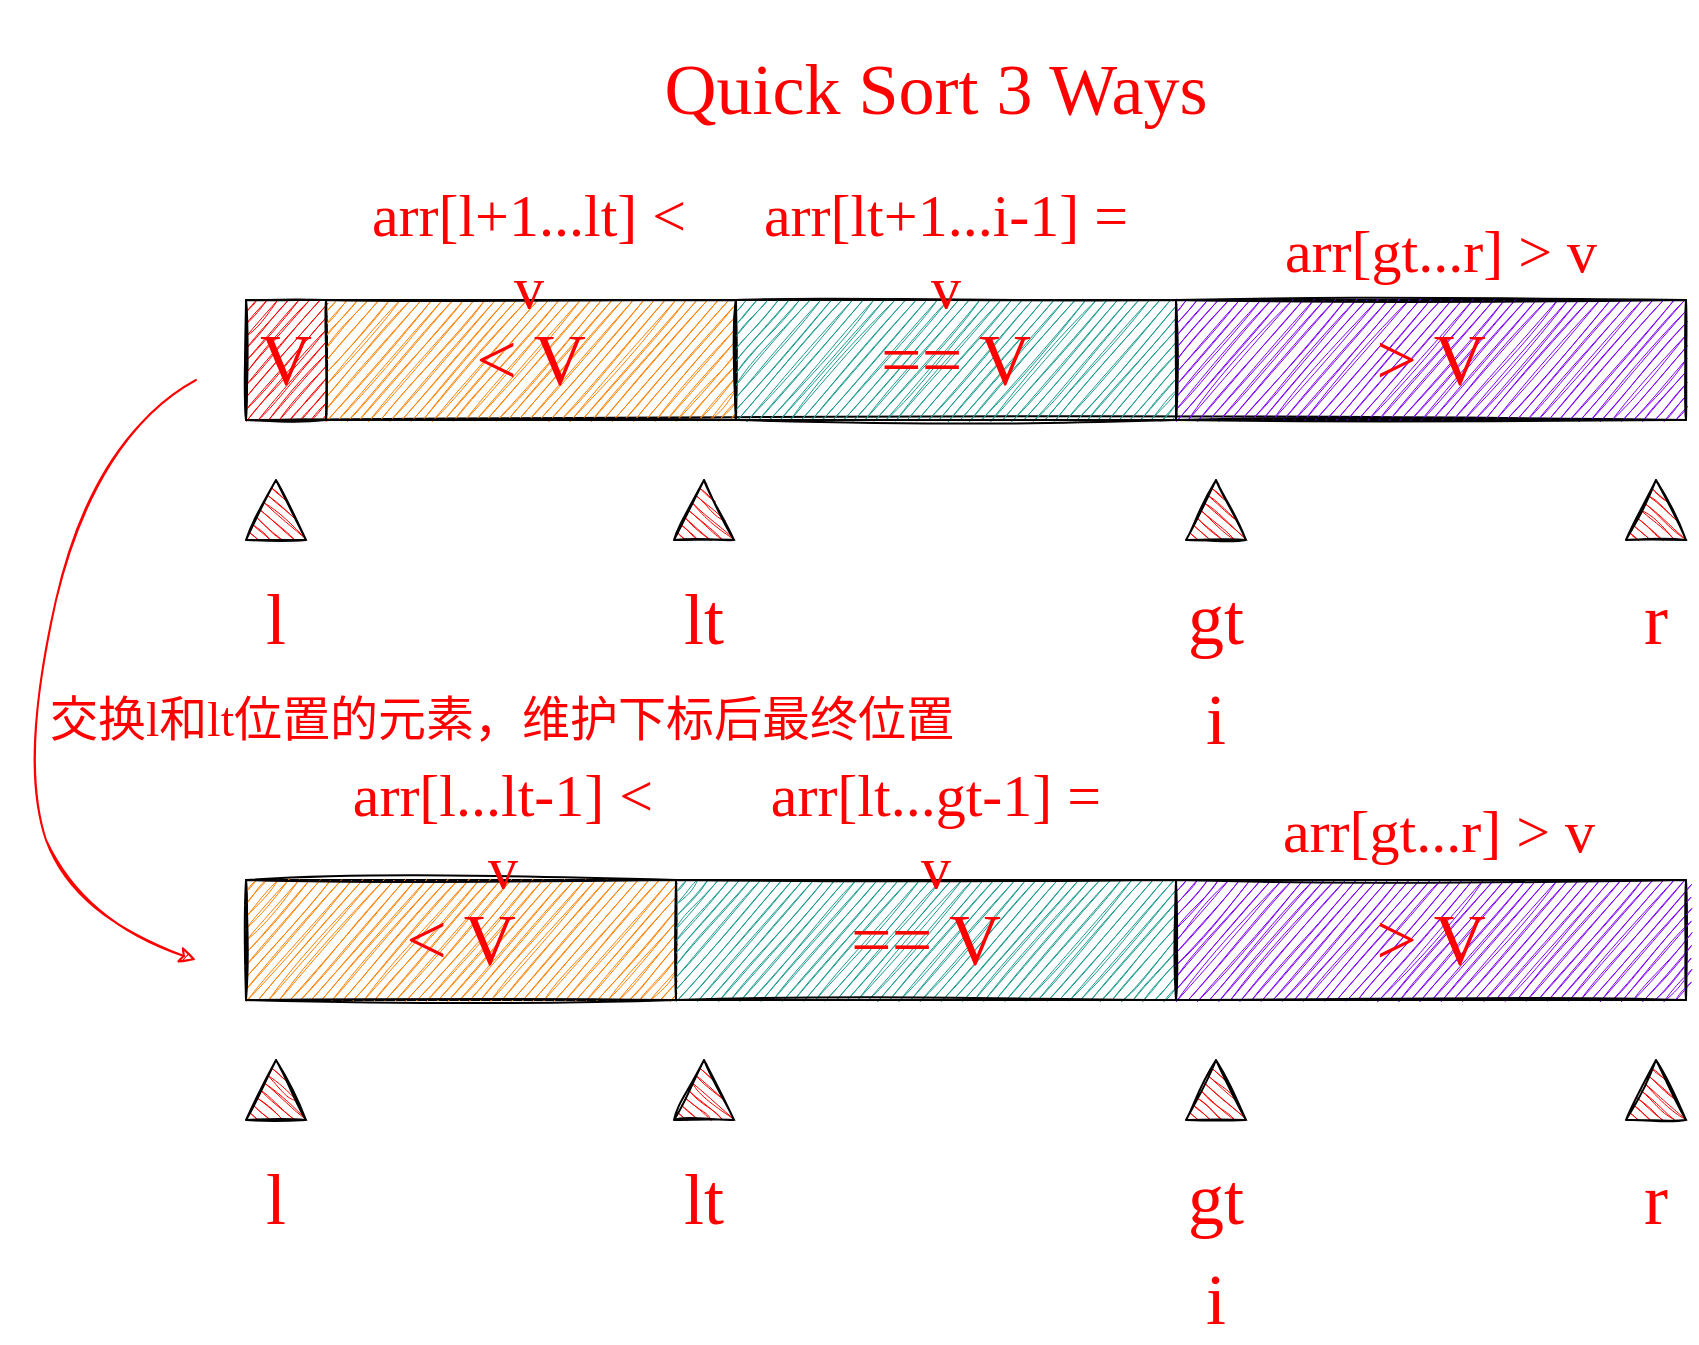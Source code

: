 <mxfile version="14.8.0" type="github">
  <diagram id="f4Jtv3EzpbeXqQIIySBX" name="Page-1">
    <mxGraphModel dx="1038" dy="547" grid="1" gridSize="10" guides="1" tooltips="1" connect="1" arrows="1" fold="1" page="1" pageScale="1" pageWidth="827" pageHeight="1169" math="0" shadow="0">
      <root>
        <mxCell id="0" />
        <mxCell id="1" parent="0" />
        <mxCell id="07eXpKuHjfGkqYtCzAo8-1" value="" style="rounded=0;whiteSpace=wrap;html=1;sketch=1;" vertex="1" parent="1">
          <mxGeometry x="165" y="190" width="720" height="60" as="geometry" />
        </mxCell>
        <mxCell id="07eXpKuHjfGkqYtCzAo8-2" value="Quick Sort 3 Ways" style="text;html=1;strokeColor=none;fillColor=none;align=center;verticalAlign=middle;whiteSpace=wrap;rounded=0;fontFamily=中国式手写风;fontSize=36;fontColor=#FF0000;sketch=1;" vertex="1" parent="1">
          <mxGeometry x="365" y="40" width="290" height="90" as="geometry" />
        </mxCell>
        <mxCell id="07eXpKuHjfGkqYtCzAo8-3" value="V" style="rounded=0;whiteSpace=wrap;html=1;fontFamily=中国式手写风;fontSize=36;fontColor=#FF0000;fillColor=#FF0000;sketch=1;" vertex="1" parent="1">
          <mxGeometry x="165" y="190" width="40" height="60" as="geometry" />
        </mxCell>
        <mxCell id="07eXpKuHjfGkqYtCzAo8-4" value="&amp;lt; V" style="rounded=0;whiteSpace=wrap;html=1;fontFamily=中国式手写风;fontSize=36;fontColor=#FF0000;fillColor=#FF8000;sketch=1;" vertex="1" parent="1">
          <mxGeometry x="205" y="190" width="205" height="60" as="geometry" />
        </mxCell>
        <mxCell id="07eXpKuHjfGkqYtCzAo8-5" value="== V" style="rounded=0;whiteSpace=wrap;html=1;fontFamily=中国式手写风;fontSize=36;fontColor=#FF0000;fillColor=#199C8E;sketch=1;" vertex="1" parent="1">
          <mxGeometry x="410" y="190" width="220" height="60" as="geometry" />
        </mxCell>
        <mxCell id="07eXpKuHjfGkqYtCzAo8-7" value="&amp;gt; V" style="rounded=0;whiteSpace=wrap;html=1;fontFamily=中国式手写风;fontSize=36;fontColor=#FF0000;fillColor=#7F00FF;sketch=1;" vertex="1" parent="1">
          <mxGeometry x="630" y="190" width="255" height="60" as="geometry" />
        </mxCell>
        <mxCell id="07eXpKuHjfGkqYtCzAo8-8" value="" style="triangle;whiteSpace=wrap;html=1;fontFamily=中国式手写风;fontSize=36;fontColor=#FF0000;rotation=-90;fillColor=#FF0000;sketch=1;" vertex="1" parent="1">
          <mxGeometry x="165" y="280" width="30" height="30" as="geometry" />
        </mxCell>
        <mxCell id="07eXpKuHjfGkqYtCzAo8-9" value="" style="triangle;whiteSpace=wrap;html=1;fontFamily=中国式手写风;fontSize=36;fontColor=#FF0000;rotation=-90;fillColor=#FF0000;sketch=1;" vertex="1" parent="1">
          <mxGeometry x="379" y="280" width="30" height="30" as="geometry" />
        </mxCell>
        <mxCell id="07eXpKuHjfGkqYtCzAo8-11" value="" style="triangle;whiteSpace=wrap;html=1;fontFamily=中国式手写风;fontSize=36;fontColor=#FF0000;rotation=-90;fillColor=#FF0000;sketch=1;" vertex="1" parent="1">
          <mxGeometry x="635" y="280" width="30" height="30" as="geometry" />
        </mxCell>
        <mxCell id="07eXpKuHjfGkqYtCzAo8-12" value="" style="triangle;whiteSpace=wrap;html=1;fontFamily=中国式手写风;fontSize=36;fontColor=#FF0000;rotation=-90;fillColor=#FF0000;sketch=1;" vertex="1" parent="1">
          <mxGeometry x="855" y="280" width="30" height="30" as="geometry" />
        </mxCell>
        <mxCell id="07eXpKuHjfGkqYtCzAo8-13" value="l" style="text;html=1;strokeColor=none;fillColor=none;align=center;verticalAlign=middle;whiteSpace=wrap;rounded=0;fontFamily=中国式手写风;fontSize=36;fontColor=#FF0000;sketch=1;" vertex="1" parent="1">
          <mxGeometry x="160" y="340" width="40" height="20" as="geometry" />
        </mxCell>
        <mxCell id="07eXpKuHjfGkqYtCzAo8-14" value="lt" style="text;html=1;strokeColor=none;fillColor=none;align=center;verticalAlign=middle;whiteSpace=wrap;rounded=0;fontFamily=中国式手写风;fontSize=36;fontColor=#FF0000;sketch=1;" vertex="1" parent="1">
          <mxGeometry x="374" y="340" width="40" height="20" as="geometry" />
        </mxCell>
        <mxCell id="07eXpKuHjfGkqYtCzAo8-15" value="i" style="text;html=1;strokeColor=none;fillColor=none;align=center;verticalAlign=middle;whiteSpace=wrap;rounded=0;fontFamily=中国式手写风;fontSize=36;fontColor=#FF0000;sketch=1;" vertex="1" parent="1">
          <mxGeometry x="630" y="390" width="40" height="20" as="geometry" />
        </mxCell>
        <mxCell id="07eXpKuHjfGkqYtCzAo8-16" value="gt" style="text;html=1;strokeColor=none;fillColor=none;align=center;verticalAlign=middle;whiteSpace=wrap;rounded=0;fontFamily=中国式手写风;fontSize=36;fontColor=#FF0000;sketch=1;" vertex="1" parent="1">
          <mxGeometry x="630" y="340" width="40" height="20" as="geometry" />
        </mxCell>
        <mxCell id="07eXpKuHjfGkqYtCzAo8-17" value="r" style="text;html=1;strokeColor=none;fillColor=none;align=center;verticalAlign=middle;whiteSpace=wrap;rounded=0;fontFamily=中国式手写风;fontSize=36;fontColor=#FF0000;sketch=1;" vertex="1" parent="1">
          <mxGeometry x="850" y="340" width="40" height="20" as="geometry" />
        </mxCell>
        <mxCell id="07eXpKuHjfGkqYtCzAo8-18" value="arr[l+1...lt] &amp;lt; v" style="text;html=1;strokeColor=none;fillColor=none;align=center;verticalAlign=middle;whiteSpace=wrap;rounded=0;fontFamily=中国式手写风;fontSize=30;fontColor=#FF0000;sketch=1;" vertex="1" parent="1">
          <mxGeometry x="225" y="140" width="162.5" height="50" as="geometry" />
        </mxCell>
        <mxCell id="07eXpKuHjfGkqYtCzAo8-19" value="arr[gt...r] &amp;gt; v" style="text;html=1;strokeColor=none;fillColor=none;align=center;verticalAlign=middle;whiteSpace=wrap;rounded=0;fontFamily=中国式手写风;fontSize=30;fontColor=#FF0000;sketch=1;" vertex="1" parent="1">
          <mxGeometry x="675" y="140" width="175" height="50" as="geometry" />
        </mxCell>
        <mxCell id="07eXpKuHjfGkqYtCzAo8-20" value="arr[lt+1...i-1] = v" style="text;html=1;strokeColor=none;fillColor=none;align=center;verticalAlign=middle;whiteSpace=wrap;rounded=0;fontFamily=中国式手写风;fontSize=30;fontColor=#FF0000;sketch=1;" vertex="1" parent="1">
          <mxGeometry x="420" y="140" width="190" height="50" as="geometry" />
        </mxCell>
        <mxCell id="07eXpKuHjfGkqYtCzAo8-21" value="" style="rounded=0;whiteSpace=wrap;html=1;sketch=1;" vertex="1" parent="1">
          <mxGeometry x="165" y="480" width="720" height="60" as="geometry" />
        </mxCell>
        <mxCell id="07eXpKuHjfGkqYtCzAo8-23" value="&amp;lt; V" style="rounded=0;whiteSpace=wrap;html=1;fontFamily=中国式手写风;fontSize=36;fontColor=#FF0000;fillColor=#FF8000;sketch=1;" vertex="1" parent="1">
          <mxGeometry x="165" y="480" width="215" height="60" as="geometry" />
        </mxCell>
        <mxCell id="07eXpKuHjfGkqYtCzAo8-24" value="== V" style="rounded=0;whiteSpace=wrap;html=1;fontFamily=中国式手写风;fontSize=36;fontColor=#FF0000;fillColor=#199C8E;sketch=1;" vertex="1" parent="1">
          <mxGeometry x="380" y="480" width="250" height="60" as="geometry" />
        </mxCell>
        <mxCell id="07eXpKuHjfGkqYtCzAo8-25" value="&amp;gt; V" style="rounded=0;whiteSpace=wrap;html=1;fontFamily=中国式手写风;fontSize=36;fontColor=#FF0000;fillColor=#7F00FF;sketch=1;" vertex="1" parent="1">
          <mxGeometry x="630" y="480" width="255" height="60" as="geometry" />
        </mxCell>
        <mxCell id="07eXpKuHjfGkqYtCzAo8-26" value="" style="triangle;whiteSpace=wrap;html=1;fontFamily=中国式手写风;fontSize=36;fontColor=#FF0000;rotation=-90;fillColor=#FF0000;sketch=1;" vertex="1" parent="1">
          <mxGeometry x="165" y="570" width="30" height="30" as="geometry" />
        </mxCell>
        <mxCell id="07eXpKuHjfGkqYtCzAo8-27" value="" style="triangle;whiteSpace=wrap;html=1;fontFamily=中国式手写风;fontSize=36;fontColor=#FF0000;rotation=-90;fillColor=#FF0000;sketch=1;" vertex="1" parent="1">
          <mxGeometry x="379" y="570" width="30" height="30" as="geometry" />
        </mxCell>
        <mxCell id="07eXpKuHjfGkqYtCzAo8-28" value="" style="triangle;whiteSpace=wrap;html=1;fontFamily=中国式手写风;fontSize=36;fontColor=#FF0000;rotation=-90;fillColor=#FF0000;sketch=1;" vertex="1" parent="1">
          <mxGeometry x="635" y="570" width="30" height="30" as="geometry" />
        </mxCell>
        <mxCell id="07eXpKuHjfGkqYtCzAo8-29" value="" style="triangle;whiteSpace=wrap;html=1;fontFamily=中国式手写风;fontSize=36;fontColor=#FF0000;rotation=-90;fillColor=#FF0000;sketch=1;" vertex="1" parent="1">
          <mxGeometry x="855" y="570" width="30" height="30" as="geometry" />
        </mxCell>
        <mxCell id="07eXpKuHjfGkqYtCzAo8-30" value="l" style="text;html=1;strokeColor=none;fillColor=none;align=center;verticalAlign=middle;whiteSpace=wrap;rounded=0;fontFamily=中国式手写风;fontSize=36;fontColor=#FF0000;sketch=1;" vertex="1" parent="1">
          <mxGeometry x="160" y="630" width="40" height="20" as="geometry" />
        </mxCell>
        <mxCell id="07eXpKuHjfGkqYtCzAo8-31" value="lt" style="text;html=1;strokeColor=none;fillColor=none;align=center;verticalAlign=middle;whiteSpace=wrap;rounded=0;fontFamily=中国式手写风;fontSize=36;fontColor=#FF0000;sketch=1;" vertex="1" parent="1">
          <mxGeometry x="374" y="630" width="40" height="20" as="geometry" />
        </mxCell>
        <mxCell id="07eXpKuHjfGkqYtCzAo8-32" value="i" style="text;html=1;strokeColor=none;fillColor=none;align=center;verticalAlign=middle;whiteSpace=wrap;rounded=0;fontFamily=中国式手写风;fontSize=36;fontColor=#FF0000;sketch=1;" vertex="1" parent="1">
          <mxGeometry x="630" y="680" width="40" height="20" as="geometry" />
        </mxCell>
        <mxCell id="07eXpKuHjfGkqYtCzAo8-33" value="gt" style="text;html=1;strokeColor=none;fillColor=none;align=center;verticalAlign=middle;whiteSpace=wrap;rounded=0;fontFamily=中国式手写风;fontSize=36;fontColor=#FF0000;sketch=1;" vertex="1" parent="1">
          <mxGeometry x="630" y="630" width="40" height="20" as="geometry" />
        </mxCell>
        <mxCell id="07eXpKuHjfGkqYtCzAo8-34" value="r" style="text;html=1;strokeColor=none;fillColor=none;align=center;verticalAlign=middle;whiteSpace=wrap;rounded=0;fontFamily=中国式手写风;fontSize=36;fontColor=#FF0000;sketch=1;" vertex="1" parent="1">
          <mxGeometry x="850" y="630" width="40" height="20" as="geometry" />
        </mxCell>
        <mxCell id="07eXpKuHjfGkqYtCzAo8-35" value="&lt;font style=&quot;font-size: 30px&quot;&gt;arr[l...lt-1] &amp;lt; v&lt;/font&gt;" style="text;html=1;strokeColor=none;fillColor=none;align=center;verticalAlign=middle;whiteSpace=wrap;rounded=0;fontFamily=中国式手写风;fontSize=24;fontColor=#FF0000;sketch=1;" vertex="1" parent="1">
          <mxGeometry x="206.5" y="430" width="172.5" height="50" as="geometry" />
        </mxCell>
        <mxCell id="07eXpKuHjfGkqYtCzAo8-36" value="&lt;font style=&quot;font-size: 30px&quot;&gt;arr[gt...r] &amp;gt; v&lt;/font&gt;" style="text;html=1;strokeColor=none;fillColor=none;align=center;verticalAlign=middle;whiteSpace=wrap;rounded=0;fontFamily=中国式手写风;fontSize=24;fontColor=#FF0000;sketch=1;" vertex="1" parent="1">
          <mxGeometry x="665" y="430" width="192.5" height="50" as="geometry" />
        </mxCell>
        <mxCell id="07eXpKuHjfGkqYtCzAo8-37" value="&lt;font style=&quot;font-size: 30px&quot;&gt;arr[lt...gt-1] = v&lt;/font&gt;" style="text;html=1;strokeColor=none;fillColor=none;align=center;verticalAlign=middle;whiteSpace=wrap;rounded=0;fontFamily=中国式手写风;fontSize=24;fontColor=#FF0000;sketch=1;" vertex="1" parent="1">
          <mxGeometry x="416.25" y="430" width="187.5" height="50" as="geometry" />
        </mxCell>
        <mxCell id="07eXpKuHjfGkqYtCzAo8-39" value="" style="endArrow=classic;html=1;fontSize=30;curved=1;strokeColor=#FF0000;sketch=1;" edge="1" parent="1">
          <mxGeometry width="50" height="50" relative="1" as="geometry">
            <mxPoint x="140" y="230" as="sourcePoint" />
            <mxPoint x="140" y="520" as="targetPoint" />
            <Array as="points">
              <mxPoint x="90" y="260" />
              <mxPoint x="50" y="420" />
              <mxPoint x="80" y="500" />
            </Array>
          </mxGeometry>
        </mxCell>
        <mxCell id="07eXpKuHjfGkqYtCzAo8-42" value="交换l和lt位置的元素，维护下标后最终位置" style="text;html=1;strokeColor=none;fillColor=none;align=center;verticalAlign=middle;whiteSpace=wrap;rounded=0;fontFamily=中国式手写风;fontSize=24;fontColor=#FF0000;sketch=1;" vertex="1" parent="1">
          <mxGeometry x="42.75" y="375" width="500" height="50" as="geometry" />
        </mxCell>
      </root>
    </mxGraphModel>
  </diagram>
</mxfile>
